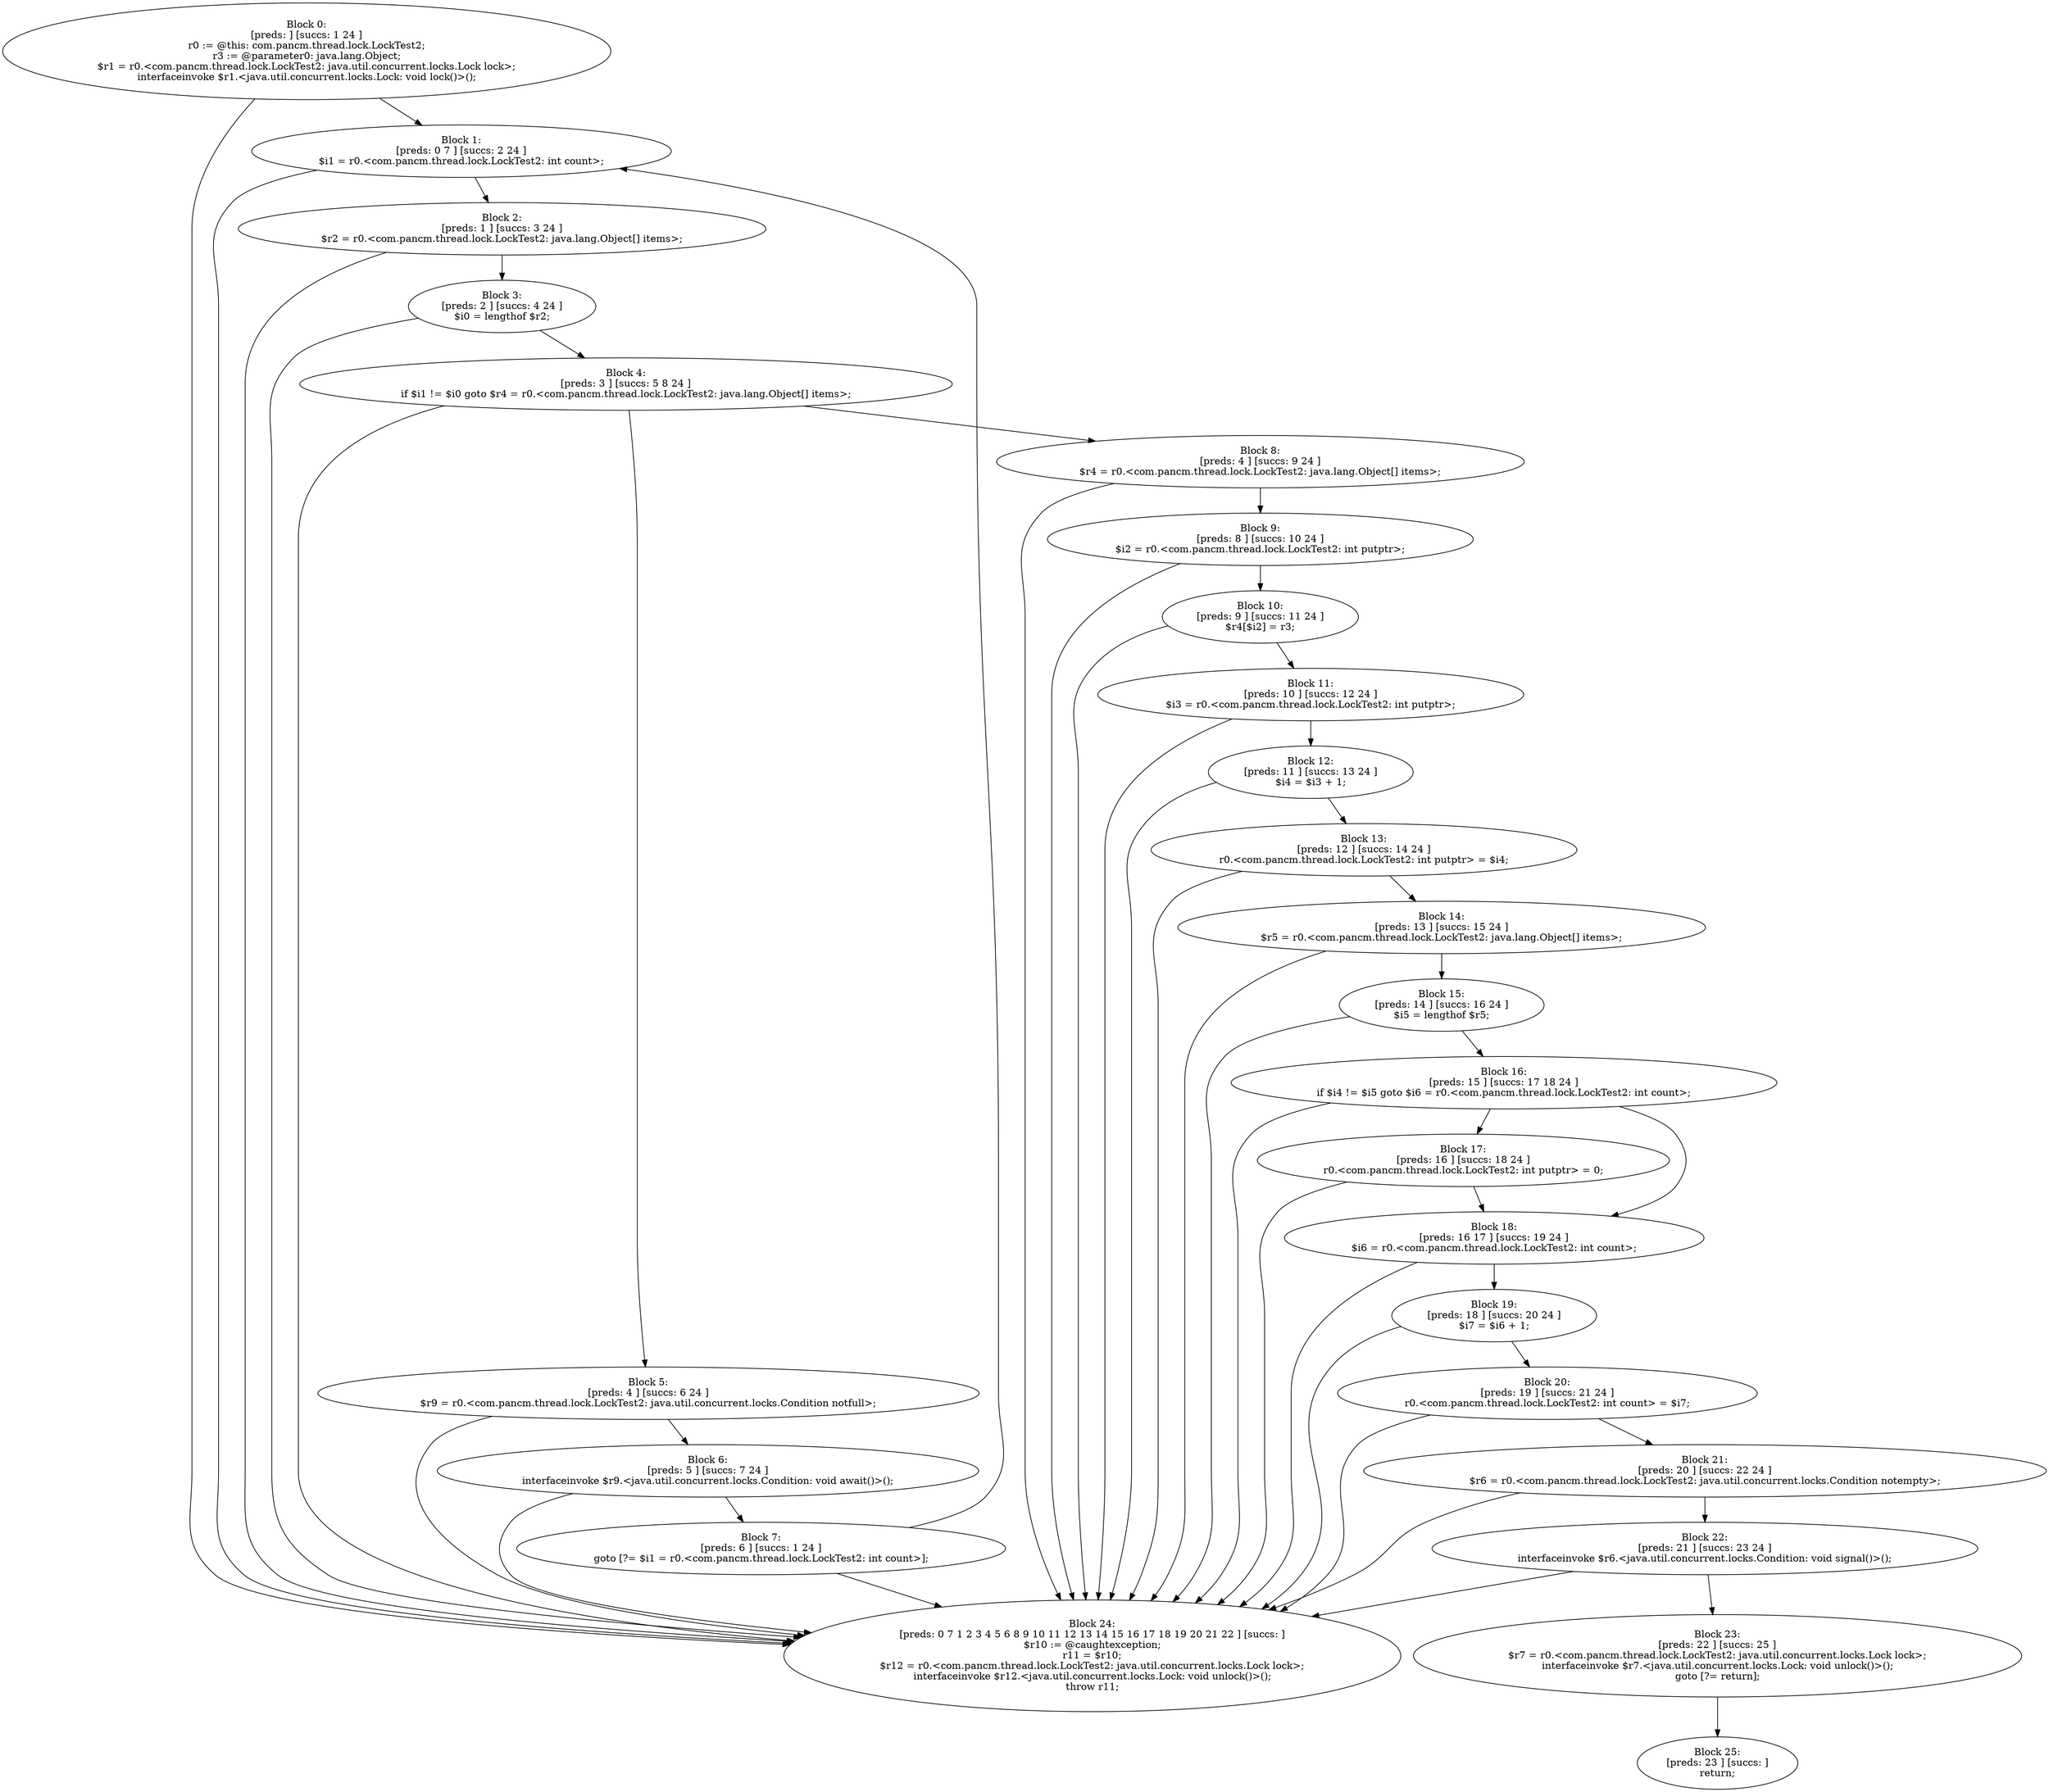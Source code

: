 digraph "unitGraph" {
    "Block 0:
[preds: ] [succs: 1 24 ]
r0 := @this: com.pancm.thread.lock.LockTest2;
r3 := @parameter0: java.lang.Object;
$r1 = r0.<com.pancm.thread.lock.LockTest2: java.util.concurrent.locks.Lock lock>;
interfaceinvoke $r1.<java.util.concurrent.locks.Lock: void lock()>();
"
    "Block 1:
[preds: 0 7 ] [succs: 2 24 ]
$i1 = r0.<com.pancm.thread.lock.LockTest2: int count>;
"
    "Block 2:
[preds: 1 ] [succs: 3 24 ]
$r2 = r0.<com.pancm.thread.lock.LockTest2: java.lang.Object[] items>;
"
    "Block 3:
[preds: 2 ] [succs: 4 24 ]
$i0 = lengthof $r2;
"
    "Block 4:
[preds: 3 ] [succs: 5 8 24 ]
if $i1 != $i0 goto $r4 = r0.<com.pancm.thread.lock.LockTest2: java.lang.Object[] items>;
"
    "Block 5:
[preds: 4 ] [succs: 6 24 ]
$r9 = r0.<com.pancm.thread.lock.LockTest2: java.util.concurrent.locks.Condition notfull>;
"
    "Block 6:
[preds: 5 ] [succs: 7 24 ]
interfaceinvoke $r9.<java.util.concurrent.locks.Condition: void await()>();
"
    "Block 7:
[preds: 6 ] [succs: 1 24 ]
goto [?= $i1 = r0.<com.pancm.thread.lock.LockTest2: int count>];
"
    "Block 8:
[preds: 4 ] [succs: 9 24 ]
$r4 = r0.<com.pancm.thread.lock.LockTest2: java.lang.Object[] items>;
"
    "Block 9:
[preds: 8 ] [succs: 10 24 ]
$i2 = r0.<com.pancm.thread.lock.LockTest2: int putptr>;
"
    "Block 10:
[preds: 9 ] [succs: 11 24 ]
$r4[$i2] = r3;
"
    "Block 11:
[preds: 10 ] [succs: 12 24 ]
$i3 = r0.<com.pancm.thread.lock.LockTest2: int putptr>;
"
    "Block 12:
[preds: 11 ] [succs: 13 24 ]
$i4 = $i3 + 1;
"
    "Block 13:
[preds: 12 ] [succs: 14 24 ]
r0.<com.pancm.thread.lock.LockTest2: int putptr> = $i4;
"
    "Block 14:
[preds: 13 ] [succs: 15 24 ]
$r5 = r0.<com.pancm.thread.lock.LockTest2: java.lang.Object[] items>;
"
    "Block 15:
[preds: 14 ] [succs: 16 24 ]
$i5 = lengthof $r5;
"
    "Block 16:
[preds: 15 ] [succs: 17 18 24 ]
if $i4 != $i5 goto $i6 = r0.<com.pancm.thread.lock.LockTest2: int count>;
"
    "Block 17:
[preds: 16 ] [succs: 18 24 ]
r0.<com.pancm.thread.lock.LockTest2: int putptr> = 0;
"
    "Block 18:
[preds: 16 17 ] [succs: 19 24 ]
$i6 = r0.<com.pancm.thread.lock.LockTest2: int count>;
"
    "Block 19:
[preds: 18 ] [succs: 20 24 ]
$i7 = $i6 + 1;
"
    "Block 20:
[preds: 19 ] [succs: 21 24 ]
r0.<com.pancm.thread.lock.LockTest2: int count> = $i7;
"
    "Block 21:
[preds: 20 ] [succs: 22 24 ]
$r6 = r0.<com.pancm.thread.lock.LockTest2: java.util.concurrent.locks.Condition notempty>;
"
    "Block 22:
[preds: 21 ] [succs: 23 24 ]
interfaceinvoke $r6.<java.util.concurrent.locks.Condition: void signal()>();
"
    "Block 23:
[preds: 22 ] [succs: 25 ]
$r7 = r0.<com.pancm.thread.lock.LockTest2: java.util.concurrent.locks.Lock lock>;
interfaceinvoke $r7.<java.util.concurrent.locks.Lock: void unlock()>();
goto [?= return];
"
    "Block 24:
[preds: 0 7 1 2 3 4 5 6 8 9 10 11 12 13 14 15 16 17 18 19 20 21 22 ] [succs: ]
$r10 := @caughtexception;
r11 = $r10;
$r12 = r0.<com.pancm.thread.lock.LockTest2: java.util.concurrent.locks.Lock lock>;
interfaceinvoke $r12.<java.util.concurrent.locks.Lock: void unlock()>();
throw r11;
"
    "Block 25:
[preds: 23 ] [succs: ]
return;
"
    "Block 0:
[preds: ] [succs: 1 24 ]
r0 := @this: com.pancm.thread.lock.LockTest2;
r3 := @parameter0: java.lang.Object;
$r1 = r0.<com.pancm.thread.lock.LockTest2: java.util.concurrent.locks.Lock lock>;
interfaceinvoke $r1.<java.util.concurrent.locks.Lock: void lock()>();
"->"Block 1:
[preds: 0 7 ] [succs: 2 24 ]
$i1 = r0.<com.pancm.thread.lock.LockTest2: int count>;
";
    "Block 0:
[preds: ] [succs: 1 24 ]
r0 := @this: com.pancm.thread.lock.LockTest2;
r3 := @parameter0: java.lang.Object;
$r1 = r0.<com.pancm.thread.lock.LockTest2: java.util.concurrent.locks.Lock lock>;
interfaceinvoke $r1.<java.util.concurrent.locks.Lock: void lock()>();
"->"Block 24:
[preds: 0 7 1 2 3 4 5 6 8 9 10 11 12 13 14 15 16 17 18 19 20 21 22 ] [succs: ]
$r10 := @caughtexception;
r11 = $r10;
$r12 = r0.<com.pancm.thread.lock.LockTest2: java.util.concurrent.locks.Lock lock>;
interfaceinvoke $r12.<java.util.concurrent.locks.Lock: void unlock()>();
throw r11;
";
    "Block 1:
[preds: 0 7 ] [succs: 2 24 ]
$i1 = r0.<com.pancm.thread.lock.LockTest2: int count>;
"->"Block 2:
[preds: 1 ] [succs: 3 24 ]
$r2 = r0.<com.pancm.thread.lock.LockTest2: java.lang.Object[] items>;
";
    "Block 1:
[preds: 0 7 ] [succs: 2 24 ]
$i1 = r0.<com.pancm.thread.lock.LockTest2: int count>;
"->"Block 24:
[preds: 0 7 1 2 3 4 5 6 8 9 10 11 12 13 14 15 16 17 18 19 20 21 22 ] [succs: ]
$r10 := @caughtexception;
r11 = $r10;
$r12 = r0.<com.pancm.thread.lock.LockTest2: java.util.concurrent.locks.Lock lock>;
interfaceinvoke $r12.<java.util.concurrent.locks.Lock: void unlock()>();
throw r11;
";
    "Block 2:
[preds: 1 ] [succs: 3 24 ]
$r2 = r0.<com.pancm.thread.lock.LockTest2: java.lang.Object[] items>;
"->"Block 3:
[preds: 2 ] [succs: 4 24 ]
$i0 = lengthof $r2;
";
    "Block 2:
[preds: 1 ] [succs: 3 24 ]
$r2 = r0.<com.pancm.thread.lock.LockTest2: java.lang.Object[] items>;
"->"Block 24:
[preds: 0 7 1 2 3 4 5 6 8 9 10 11 12 13 14 15 16 17 18 19 20 21 22 ] [succs: ]
$r10 := @caughtexception;
r11 = $r10;
$r12 = r0.<com.pancm.thread.lock.LockTest2: java.util.concurrent.locks.Lock lock>;
interfaceinvoke $r12.<java.util.concurrent.locks.Lock: void unlock()>();
throw r11;
";
    "Block 3:
[preds: 2 ] [succs: 4 24 ]
$i0 = lengthof $r2;
"->"Block 4:
[preds: 3 ] [succs: 5 8 24 ]
if $i1 != $i0 goto $r4 = r0.<com.pancm.thread.lock.LockTest2: java.lang.Object[] items>;
";
    "Block 3:
[preds: 2 ] [succs: 4 24 ]
$i0 = lengthof $r2;
"->"Block 24:
[preds: 0 7 1 2 3 4 5 6 8 9 10 11 12 13 14 15 16 17 18 19 20 21 22 ] [succs: ]
$r10 := @caughtexception;
r11 = $r10;
$r12 = r0.<com.pancm.thread.lock.LockTest2: java.util.concurrent.locks.Lock lock>;
interfaceinvoke $r12.<java.util.concurrent.locks.Lock: void unlock()>();
throw r11;
";
    "Block 4:
[preds: 3 ] [succs: 5 8 24 ]
if $i1 != $i0 goto $r4 = r0.<com.pancm.thread.lock.LockTest2: java.lang.Object[] items>;
"->"Block 5:
[preds: 4 ] [succs: 6 24 ]
$r9 = r0.<com.pancm.thread.lock.LockTest2: java.util.concurrent.locks.Condition notfull>;
";
    "Block 4:
[preds: 3 ] [succs: 5 8 24 ]
if $i1 != $i0 goto $r4 = r0.<com.pancm.thread.lock.LockTest2: java.lang.Object[] items>;
"->"Block 8:
[preds: 4 ] [succs: 9 24 ]
$r4 = r0.<com.pancm.thread.lock.LockTest2: java.lang.Object[] items>;
";
    "Block 4:
[preds: 3 ] [succs: 5 8 24 ]
if $i1 != $i0 goto $r4 = r0.<com.pancm.thread.lock.LockTest2: java.lang.Object[] items>;
"->"Block 24:
[preds: 0 7 1 2 3 4 5 6 8 9 10 11 12 13 14 15 16 17 18 19 20 21 22 ] [succs: ]
$r10 := @caughtexception;
r11 = $r10;
$r12 = r0.<com.pancm.thread.lock.LockTest2: java.util.concurrent.locks.Lock lock>;
interfaceinvoke $r12.<java.util.concurrent.locks.Lock: void unlock()>();
throw r11;
";
    "Block 5:
[preds: 4 ] [succs: 6 24 ]
$r9 = r0.<com.pancm.thread.lock.LockTest2: java.util.concurrent.locks.Condition notfull>;
"->"Block 6:
[preds: 5 ] [succs: 7 24 ]
interfaceinvoke $r9.<java.util.concurrent.locks.Condition: void await()>();
";
    "Block 5:
[preds: 4 ] [succs: 6 24 ]
$r9 = r0.<com.pancm.thread.lock.LockTest2: java.util.concurrent.locks.Condition notfull>;
"->"Block 24:
[preds: 0 7 1 2 3 4 5 6 8 9 10 11 12 13 14 15 16 17 18 19 20 21 22 ] [succs: ]
$r10 := @caughtexception;
r11 = $r10;
$r12 = r0.<com.pancm.thread.lock.LockTest2: java.util.concurrent.locks.Lock lock>;
interfaceinvoke $r12.<java.util.concurrent.locks.Lock: void unlock()>();
throw r11;
";
    "Block 6:
[preds: 5 ] [succs: 7 24 ]
interfaceinvoke $r9.<java.util.concurrent.locks.Condition: void await()>();
"->"Block 7:
[preds: 6 ] [succs: 1 24 ]
goto [?= $i1 = r0.<com.pancm.thread.lock.LockTest2: int count>];
";
    "Block 6:
[preds: 5 ] [succs: 7 24 ]
interfaceinvoke $r9.<java.util.concurrent.locks.Condition: void await()>();
"->"Block 24:
[preds: 0 7 1 2 3 4 5 6 8 9 10 11 12 13 14 15 16 17 18 19 20 21 22 ] [succs: ]
$r10 := @caughtexception;
r11 = $r10;
$r12 = r0.<com.pancm.thread.lock.LockTest2: java.util.concurrent.locks.Lock lock>;
interfaceinvoke $r12.<java.util.concurrent.locks.Lock: void unlock()>();
throw r11;
";
    "Block 7:
[preds: 6 ] [succs: 1 24 ]
goto [?= $i1 = r0.<com.pancm.thread.lock.LockTest2: int count>];
"->"Block 1:
[preds: 0 7 ] [succs: 2 24 ]
$i1 = r0.<com.pancm.thread.lock.LockTest2: int count>;
";
    "Block 7:
[preds: 6 ] [succs: 1 24 ]
goto [?= $i1 = r0.<com.pancm.thread.lock.LockTest2: int count>];
"->"Block 24:
[preds: 0 7 1 2 3 4 5 6 8 9 10 11 12 13 14 15 16 17 18 19 20 21 22 ] [succs: ]
$r10 := @caughtexception;
r11 = $r10;
$r12 = r0.<com.pancm.thread.lock.LockTest2: java.util.concurrent.locks.Lock lock>;
interfaceinvoke $r12.<java.util.concurrent.locks.Lock: void unlock()>();
throw r11;
";
    "Block 8:
[preds: 4 ] [succs: 9 24 ]
$r4 = r0.<com.pancm.thread.lock.LockTest2: java.lang.Object[] items>;
"->"Block 9:
[preds: 8 ] [succs: 10 24 ]
$i2 = r0.<com.pancm.thread.lock.LockTest2: int putptr>;
";
    "Block 8:
[preds: 4 ] [succs: 9 24 ]
$r4 = r0.<com.pancm.thread.lock.LockTest2: java.lang.Object[] items>;
"->"Block 24:
[preds: 0 7 1 2 3 4 5 6 8 9 10 11 12 13 14 15 16 17 18 19 20 21 22 ] [succs: ]
$r10 := @caughtexception;
r11 = $r10;
$r12 = r0.<com.pancm.thread.lock.LockTest2: java.util.concurrent.locks.Lock lock>;
interfaceinvoke $r12.<java.util.concurrent.locks.Lock: void unlock()>();
throw r11;
";
    "Block 9:
[preds: 8 ] [succs: 10 24 ]
$i2 = r0.<com.pancm.thread.lock.LockTest2: int putptr>;
"->"Block 10:
[preds: 9 ] [succs: 11 24 ]
$r4[$i2] = r3;
";
    "Block 9:
[preds: 8 ] [succs: 10 24 ]
$i2 = r0.<com.pancm.thread.lock.LockTest2: int putptr>;
"->"Block 24:
[preds: 0 7 1 2 3 4 5 6 8 9 10 11 12 13 14 15 16 17 18 19 20 21 22 ] [succs: ]
$r10 := @caughtexception;
r11 = $r10;
$r12 = r0.<com.pancm.thread.lock.LockTest2: java.util.concurrent.locks.Lock lock>;
interfaceinvoke $r12.<java.util.concurrent.locks.Lock: void unlock()>();
throw r11;
";
    "Block 10:
[preds: 9 ] [succs: 11 24 ]
$r4[$i2] = r3;
"->"Block 11:
[preds: 10 ] [succs: 12 24 ]
$i3 = r0.<com.pancm.thread.lock.LockTest2: int putptr>;
";
    "Block 10:
[preds: 9 ] [succs: 11 24 ]
$r4[$i2] = r3;
"->"Block 24:
[preds: 0 7 1 2 3 4 5 6 8 9 10 11 12 13 14 15 16 17 18 19 20 21 22 ] [succs: ]
$r10 := @caughtexception;
r11 = $r10;
$r12 = r0.<com.pancm.thread.lock.LockTest2: java.util.concurrent.locks.Lock lock>;
interfaceinvoke $r12.<java.util.concurrent.locks.Lock: void unlock()>();
throw r11;
";
    "Block 11:
[preds: 10 ] [succs: 12 24 ]
$i3 = r0.<com.pancm.thread.lock.LockTest2: int putptr>;
"->"Block 12:
[preds: 11 ] [succs: 13 24 ]
$i4 = $i3 + 1;
";
    "Block 11:
[preds: 10 ] [succs: 12 24 ]
$i3 = r0.<com.pancm.thread.lock.LockTest2: int putptr>;
"->"Block 24:
[preds: 0 7 1 2 3 4 5 6 8 9 10 11 12 13 14 15 16 17 18 19 20 21 22 ] [succs: ]
$r10 := @caughtexception;
r11 = $r10;
$r12 = r0.<com.pancm.thread.lock.LockTest2: java.util.concurrent.locks.Lock lock>;
interfaceinvoke $r12.<java.util.concurrent.locks.Lock: void unlock()>();
throw r11;
";
    "Block 12:
[preds: 11 ] [succs: 13 24 ]
$i4 = $i3 + 1;
"->"Block 13:
[preds: 12 ] [succs: 14 24 ]
r0.<com.pancm.thread.lock.LockTest2: int putptr> = $i4;
";
    "Block 12:
[preds: 11 ] [succs: 13 24 ]
$i4 = $i3 + 1;
"->"Block 24:
[preds: 0 7 1 2 3 4 5 6 8 9 10 11 12 13 14 15 16 17 18 19 20 21 22 ] [succs: ]
$r10 := @caughtexception;
r11 = $r10;
$r12 = r0.<com.pancm.thread.lock.LockTest2: java.util.concurrent.locks.Lock lock>;
interfaceinvoke $r12.<java.util.concurrent.locks.Lock: void unlock()>();
throw r11;
";
    "Block 13:
[preds: 12 ] [succs: 14 24 ]
r0.<com.pancm.thread.lock.LockTest2: int putptr> = $i4;
"->"Block 14:
[preds: 13 ] [succs: 15 24 ]
$r5 = r0.<com.pancm.thread.lock.LockTest2: java.lang.Object[] items>;
";
    "Block 13:
[preds: 12 ] [succs: 14 24 ]
r0.<com.pancm.thread.lock.LockTest2: int putptr> = $i4;
"->"Block 24:
[preds: 0 7 1 2 3 4 5 6 8 9 10 11 12 13 14 15 16 17 18 19 20 21 22 ] [succs: ]
$r10 := @caughtexception;
r11 = $r10;
$r12 = r0.<com.pancm.thread.lock.LockTest2: java.util.concurrent.locks.Lock lock>;
interfaceinvoke $r12.<java.util.concurrent.locks.Lock: void unlock()>();
throw r11;
";
    "Block 14:
[preds: 13 ] [succs: 15 24 ]
$r5 = r0.<com.pancm.thread.lock.LockTest2: java.lang.Object[] items>;
"->"Block 15:
[preds: 14 ] [succs: 16 24 ]
$i5 = lengthof $r5;
";
    "Block 14:
[preds: 13 ] [succs: 15 24 ]
$r5 = r0.<com.pancm.thread.lock.LockTest2: java.lang.Object[] items>;
"->"Block 24:
[preds: 0 7 1 2 3 4 5 6 8 9 10 11 12 13 14 15 16 17 18 19 20 21 22 ] [succs: ]
$r10 := @caughtexception;
r11 = $r10;
$r12 = r0.<com.pancm.thread.lock.LockTest2: java.util.concurrent.locks.Lock lock>;
interfaceinvoke $r12.<java.util.concurrent.locks.Lock: void unlock()>();
throw r11;
";
    "Block 15:
[preds: 14 ] [succs: 16 24 ]
$i5 = lengthof $r5;
"->"Block 16:
[preds: 15 ] [succs: 17 18 24 ]
if $i4 != $i5 goto $i6 = r0.<com.pancm.thread.lock.LockTest2: int count>;
";
    "Block 15:
[preds: 14 ] [succs: 16 24 ]
$i5 = lengthof $r5;
"->"Block 24:
[preds: 0 7 1 2 3 4 5 6 8 9 10 11 12 13 14 15 16 17 18 19 20 21 22 ] [succs: ]
$r10 := @caughtexception;
r11 = $r10;
$r12 = r0.<com.pancm.thread.lock.LockTest2: java.util.concurrent.locks.Lock lock>;
interfaceinvoke $r12.<java.util.concurrent.locks.Lock: void unlock()>();
throw r11;
";
    "Block 16:
[preds: 15 ] [succs: 17 18 24 ]
if $i4 != $i5 goto $i6 = r0.<com.pancm.thread.lock.LockTest2: int count>;
"->"Block 17:
[preds: 16 ] [succs: 18 24 ]
r0.<com.pancm.thread.lock.LockTest2: int putptr> = 0;
";
    "Block 16:
[preds: 15 ] [succs: 17 18 24 ]
if $i4 != $i5 goto $i6 = r0.<com.pancm.thread.lock.LockTest2: int count>;
"->"Block 18:
[preds: 16 17 ] [succs: 19 24 ]
$i6 = r0.<com.pancm.thread.lock.LockTest2: int count>;
";
    "Block 16:
[preds: 15 ] [succs: 17 18 24 ]
if $i4 != $i5 goto $i6 = r0.<com.pancm.thread.lock.LockTest2: int count>;
"->"Block 24:
[preds: 0 7 1 2 3 4 5 6 8 9 10 11 12 13 14 15 16 17 18 19 20 21 22 ] [succs: ]
$r10 := @caughtexception;
r11 = $r10;
$r12 = r0.<com.pancm.thread.lock.LockTest2: java.util.concurrent.locks.Lock lock>;
interfaceinvoke $r12.<java.util.concurrent.locks.Lock: void unlock()>();
throw r11;
";
    "Block 17:
[preds: 16 ] [succs: 18 24 ]
r0.<com.pancm.thread.lock.LockTest2: int putptr> = 0;
"->"Block 18:
[preds: 16 17 ] [succs: 19 24 ]
$i6 = r0.<com.pancm.thread.lock.LockTest2: int count>;
";
    "Block 17:
[preds: 16 ] [succs: 18 24 ]
r0.<com.pancm.thread.lock.LockTest2: int putptr> = 0;
"->"Block 24:
[preds: 0 7 1 2 3 4 5 6 8 9 10 11 12 13 14 15 16 17 18 19 20 21 22 ] [succs: ]
$r10 := @caughtexception;
r11 = $r10;
$r12 = r0.<com.pancm.thread.lock.LockTest2: java.util.concurrent.locks.Lock lock>;
interfaceinvoke $r12.<java.util.concurrent.locks.Lock: void unlock()>();
throw r11;
";
    "Block 18:
[preds: 16 17 ] [succs: 19 24 ]
$i6 = r0.<com.pancm.thread.lock.LockTest2: int count>;
"->"Block 19:
[preds: 18 ] [succs: 20 24 ]
$i7 = $i6 + 1;
";
    "Block 18:
[preds: 16 17 ] [succs: 19 24 ]
$i6 = r0.<com.pancm.thread.lock.LockTest2: int count>;
"->"Block 24:
[preds: 0 7 1 2 3 4 5 6 8 9 10 11 12 13 14 15 16 17 18 19 20 21 22 ] [succs: ]
$r10 := @caughtexception;
r11 = $r10;
$r12 = r0.<com.pancm.thread.lock.LockTest2: java.util.concurrent.locks.Lock lock>;
interfaceinvoke $r12.<java.util.concurrent.locks.Lock: void unlock()>();
throw r11;
";
    "Block 19:
[preds: 18 ] [succs: 20 24 ]
$i7 = $i6 + 1;
"->"Block 20:
[preds: 19 ] [succs: 21 24 ]
r0.<com.pancm.thread.lock.LockTest2: int count> = $i7;
";
    "Block 19:
[preds: 18 ] [succs: 20 24 ]
$i7 = $i6 + 1;
"->"Block 24:
[preds: 0 7 1 2 3 4 5 6 8 9 10 11 12 13 14 15 16 17 18 19 20 21 22 ] [succs: ]
$r10 := @caughtexception;
r11 = $r10;
$r12 = r0.<com.pancm.thread.lock.LockTest2: java.util.concurrent.locks.Lock lock>;
interfaceinvoke $r12.<java.util.concurrent.locks.Lock: void unlock()>();
throw r11;
";
    "Block 20:
[preds: 19 ] [succs: 21 24 ]
r0.<com.pancm.thread.lock.LockTest2: int count> = $i7;
"->"Block 21:
[preds: 20 ] [succs: 22 24 ]
$r6 = r0.<com.pancm.thread.lock.LockTest2: java.util.concurrent.locks.Condition notempty>;
";
    "Block 20:
[preds: 19 ] [succs: 21 24 ]
r0.<com.pancm.thread.lock.LockTest2: int count> = $i7;
"->"Block 24:
[preds: 0 7 1 2 3 4 5 6 8 9 10 11 12 13 14 15 16 17 18 19 20 21 22 ] [succs: ]
$r10 := @caughtexception;
r11 = $r10;
$r12 = r0.<com.pancm.thread.lock.LockTest2: java.util.concurrent.locks.Lock lock>;
interfaceinvoke $r12.<java.util.concurrent.locks.Lock: void unlock()>();
throw r11;
";
    "Block 21:
[preds: 20 ] [succs: 22 24 ]
$r6 = r0.<com.pancm.thread.lock.LockTest2: java.util.concurrent.locks.Condition notempty>;
"->"Block 22:
[preds: 21 ] [succs: 23 24 ]
interfaceinvoke $r6.<java.util.concurrent.locks.Condition: void signal()>();
";
    "Block 21:
[preds: 20 ] [succs: 22 24 ]
$r6 = r0.<com.pancm.thread.lock.LockTest2: java.util.concurrent.locks.Condition notempty>;
"->"Block 24:
[preds: 0 7 1 2 3 4 5 6 8 9 10 11 12 13 14 15 16 17 18 19 20 21 22 ] [succs: ]
$r10 := @caughtexception;
r11 = $r10;
$r12 = r0.<com.pancm.thread.lock.LockTest2: java.util.concurrent.locks.Lock lock>;
interfaceinvoke $r12.<java.util.concurrent.locks.Lock: void unlock()>();
throw r11;
";
    "Block 22:
[preds: 21 ] [succs: 23 24 ]
interfaceinvoke $r6.<java.util.concurrent.locks.Condition: void signal()>();
"->"Block 23:
[preds: 22 ] [succs: 25 ]
$r7 = r0.<com.pancm.thread.lock.LockTest2: java.util.concurrent.locks.Lock lock>;
interfaceinvoke $r7.<java.util.concurrent.locks.Lock: void unlock()>();
goto [?= return];
";
    "Block 22:
[preds: 21 ] [succs: 23 24 ]
interfaceinvoke $r6.<java.util.concurrent.locks.Condition: void signal()>();
"->"Block 24:
[preds: 0 7 1 2 3 4 5 6 8 9 10 11 12 13 14 15 16 17 18 19 20 21 22 ] [succs: ]
$r10 := @caughtexception;
r11 = $r10;
$r12 = r0.<com.pancm.thread.lock.LockTest2: java.util.concurrent.locks.Lock lock>;
interfaceinvoke $r12.<java.util.concurrent.locks.Lock: void unlock()>();
throw r11;
";
    "Block 23:
[preds: 22 ] [succs: 25 ]
$r7 = r0.<com.pancm.thread.lock.LockTest2: java.util.concurrent.locks.Lock lock>;
interfaceinvoke $r7.<java.util.concurrent.locks.Lock: void unlock()>();
goto [?= return];
"->"Block 25:
[preds: 23 ] [succs: ]
return;
";
}
